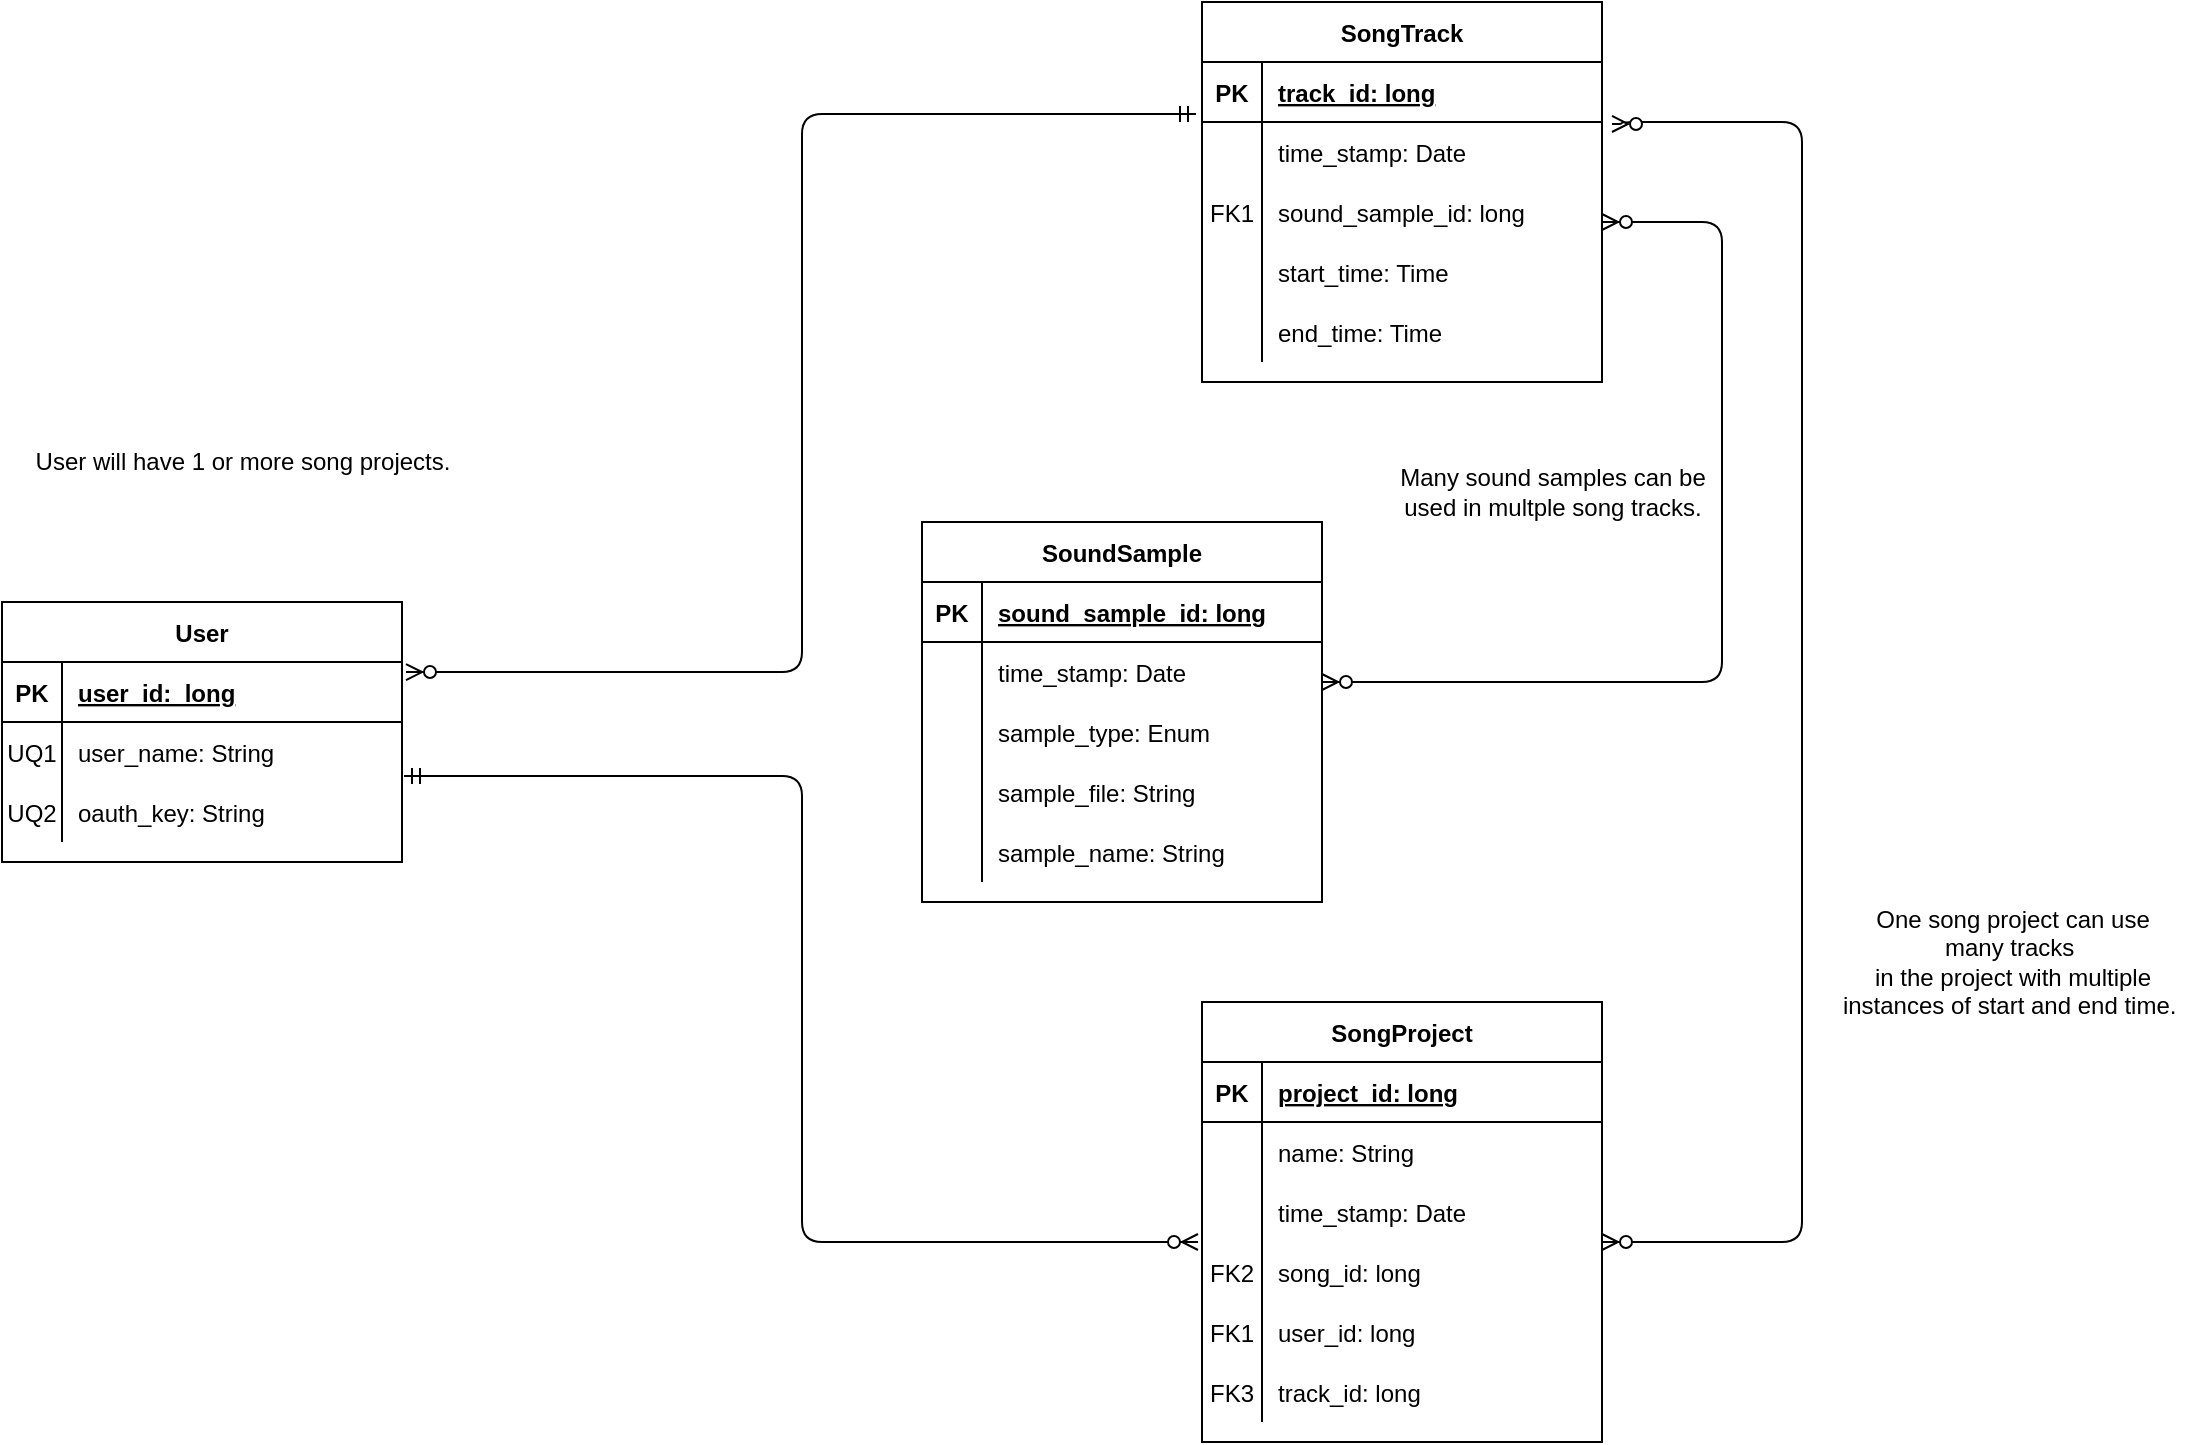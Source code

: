 <mxfile version="14.6.13" type="device"><diagram id="R2lEEEUBdFMjLlhIrx00" name="Page-1"><mxGraphModel dx="1422" dy="822" grid="1" gridSize="10" guides="1" tooltips="1" connect="1" arrows="1" fold="1" page="1" pageScale="1" pageWidth="850" pageHeight="1100" math="0" shadow="0" extFonts="Permanent Marker^https://fonts.googleapis.com/css?family=Permanent+Marker"><root><mxCell id="0"/><mxCell id="1" parent="0"/><mxCell id="C-vyLk0tnHw3VtMMgP7b-2" value="SoundSample" style="shape=table;startSize=30;container=1;collapsible=1;childLayout=tableLayout;fixedRows=1;rowLines=0;fontStyle=1;align=center;resizeLast=1;" parent="1" vertex="1"><mxGeometry x="520" y="320" width="200" height="190" as="geometry"/></mxCell><mxCell id="C-vyLk0tnHw3VtMMgP7b-3" value="" style="shape=partialRectangle;collapsible=0;dropTarget=0;pointerEvents=0;fillColor=none;points=[[0,0.5],[1,0.5]];portConstraint=eastwest;top=0;left=0;right=0;bottom=1;" parent="C-vyLk0tnHw3VtMMgP7b-2" vertex="1"><mxGeometry y="30" width="200" height="30" as="geometry"/></mxCell><mxCell id="C-vyLk0tnHw3VtMMgP7b-4" value="PK" style="shape=partialRectangle;overflow=hidden;connectable=0;fillColor=none;top=0;left=0;bottom=0;right=0;fontStyle=1;" parent="C-vyLk0tnHw3VtMMgP7b-3" vertex="1"><mxGeometry width="30" height="30" as="geometry"/></mxCell><mxCell id="C-vyLk0tnHw3VtMMgP7b-5" value="sound_sample_id: long" style="shape=partialRectangle;overflow=hidden;connectable=0;fillColor=none;top=0;left=0;bottom=0;right=0;align=left;spacingLeft=6;fontStyle=5;" parent="C-vyLk0tnHw3VtMMgP7b-3" vertex="1"><mxGeometry x="30" width="170" height="30" as="geometry"/></mxCell><mxCell id="C-vyLk0tnHw3VtMMgP7b-6" value="" style="shape=partialRectangle;collapsible=0;dropTarget=0;pointerEvents=0;fillColor=none;points=[[0,0.5],[1,0.5]];portConstraint=eastwest;top=0;left=0;right=0;bottom=0;" parent="C-vyLk0tnHw3VtMMgP7b-2" vertex="1"><mxGeometry y="60" width="200" height="30" as="geometry"/></mxCell><mxCell id="C-vyLk0tnHw3VtMMgP7b-7" value="" style="shape=partialRectangle;overflow=hidden;connectable=0;fillColor=none;top=0;left=0;bottom=0;right=0;" parent="C-vyLk0tnHw3VtMMgP7b-6" vertex="1"><mxGeometry width="30" height="30" as="geometry"/></mxCell><mxCell id="C-vyLk0tnHw3VtMMgP7b-8" value="time_stamp: Date" style="shape=partialRectangle;overflow=hidden;connectable=0;fillColor=none;top=0;left=0;bottom=0;right=0;align=left;spacingLeft=6;" parent="C-vyLk0tnHw3VtMMgP7b-6" vertex="1"><mxGeometry x="30" width="170" height="30" as="geometry"/></mxCell><mxCell id="C-vyLk0tnHw3VtMMgP7b-9" value="" style="shape=partialRectangle;collapsible=0;dropTarget=0;pointerEvents=0;fillColor=none;points=[[0,0.5],[1,0.5]];portConstraint=eastwest;top=0;left=0;right=0;bottom=0;" parent="C-vyLk0tnHw3VtMMgP7b-2" vertex="1"><mxGeometry y="90" width="200" height="30" as="geometry"/></mxCell><mxCell id="C-vyLk0tnHw3VtMMgP7b-10" value="" style="shape=partialRectangle;overflow=hidden;connectable=0;fillColor=none;top=0;left=0;bottom=0;right=0;" parent="C-vyLk0tnHw3VtMMgP7b-9" vertex="1"><mxGeometry width="30" height="30" as="geometry"/></mxCell><mxCell id="C-vyLk0tnHw3VtMMgP7b-11" value="sample_type: Enum" style="shape=partialRectangle;overflow=hidden;connectable=0;fillColor=none;top=0;left=0;bottom=0;right=0;align=left;spacingLeft=6;" parent="C-vyLk0tnHw3VtMMgP7b-9" vertex="1"><mxGeometry x="30" width="170" height="30" as="geometry"/></mxCell><mxCell id="p7n6hOxZLjQ7A7AwNIzD-4" value="" style="shape=partialRectangle;collapsible=0;dropTarget=0;pointerEvents=0;fillColor=none;points=[[0,0.5],[1,0.5]];portConstraint=eastwest;top=0;left=0;right=0;bottom=0;" parent="C-vyLk0tnHw3VtMMgP7b-2" vertex="1"><mxGeometry y="120" width="200" height="30" as="geometry"/></mxCell><mxCell id="p7n6hOxZLjQ7A7AwNIzD-5" value="" style="shape=partialRectangle;overflow=hidden;connectable=0;fillColor=none;top=0;left=0;bottom=0;right=0;" parent="p7n6hOxZLjQ7A7AwNIzD-4" vertex="1"><mxGeometry width="30" height="30" as="geometry"/></mxCell><mxCell id="p7n6hOxZLjQ7A7AwNIzD-6" value="sample_file: String" style="shape=partialRectangle;overflow=hidden;connectable=0;fillColor=none;top=0;left=0;bottom=0;right=0;align=left;spacingLeft=6;" parent="p7n6hOxZLjQ7A7AwNIzD-4" vertex="1"><mxGeometry x="30" width="170" height="30" as="geometry"/></mxCell><mxCell id="p7n6hOxZLjQ7A7AwNIzD-7" value="" style="shape=partialRectangle;collapsible=0;dropTarget=0;pointerEvents=0;fillColor=none;points=[[0,0.5],[1,0.5]];portConstraint=eastwest;top=0;left=0;right=0;bottom=0;" parent="C-vyLk0tnHw3VtMMgP7b-2" vertex="1"><mxGeometry y="150" width="200" height="30" as="geometry"/></mxCell><mxCell id="p7n6hOxZLjQ7A7AwNIzD-8" value="" style="shape=partialRectangle;overflow=hidden;connectable=0;fillColor=none;top=0;left=0;bottom=0;right=0;" parent="p7n6hOxZLjQ7A7AwNIzD-7" vertex="1"><mxGeometry width="30" height="30" as="geometry"/></mxCell><mxCell id="p7n6hOxZLjQ7A7AwNIzD-9" value="sample_name: String" style="shape=partialRectangle;overflow=hidden;connectable=0;fillColor=none;top=0;left=0;bottom=0;right=0;align=left;spacingLeft=6;" parent="p7n6hOxZLjQ7A7AwNIzD-7" vertex="1"><mxGeometry x="30" width="170" height="30" as="geometry"/></mxCell><mxCell id="C-vyLk0tnHw3VtMMgP7b-13" value="SongTrack" style="shape=table;startSize=30;container=1;collapsible=1;childLayout=tableLayout;fixedRows=1;rowLines=0;fontStyle=1;align=center;resizeLast=1;" parent="1" vertex="1"><mxGeometry x="660" y="60" width="200" height="190" as="geometry"/></mxCell><mxCell id="C-vyLk0tnHw3VtMMgP7b-14" value="" style="shape=partialRectangle;collapsible=0;dropTarget=0;pointerEvents=0;fillColor=none;points=[[0,0.5],[1,0.5]];portConstraint=eastwest;top=0;left=0;right=0;bottom=1;" parent="C-vyLk0tnHw3VtMMgP7b-13" vertex="1"><mxGeometry y="30" width="200" height="30" as="geometry"/></mxCell><mxCell id="C-vyLk0tnHw3VtMMgP7b-15" value="PK" style="shape=partialRectangle;overflow=hidden;connectable=0;fillColor=none;top=0;left=0;bottom=0;right=0;fontStyle=1;" parent="C-vyLk0tnHw3VtMMgP7b-14" vertex="1"><mxGeometry width="30" height="30" as="geometry"/></mxCell><mxCell id="C-vyLk0tnHw3VtMMgP7b-16" value="track_id: long" style="shape=partialRectangle;overflow=hidden;connectable=0;fillColor=none;top=0;left=0;bottom=0;right=0;align=left;spacingLeft=6;fontStyle=5;" parent="C-vyLk0tnHw3VtMMgP7b-14" vertex="1"><mxGeometry x="30" width="170" height="30" as="geometry"/></mxCell><mxCell id="C-vyLk0tnHw3VtMMgP7b-17" value="" style="shape=partialRectangle;collapsible=0;dropTarget=0;pointerEvents=0;fillColor=none;points=[[0,0.5],[1,0.5]];portConstraint=eastwest;top=0;left=0;right=0;bottom=0;" parent="C-vyLk0tnHw3VtMMgP7b-13" vertex="1"><mxGeometry y="60" width="200" height="30" as="geometry"/></mxCell><mxCell id="C-vyLk0tnHw3VtMMgP7b-18" value="" style="shape=partialRectangle;overflow=hidden;connectable=0;fillColor=none;top=0;left=0;bottom=0;right=0;" parent="C-vyLk0tnHw3VtMMgP7b-17" vertex="1"><mxGeometry width="30" height="30" as="geometry"/></mxCell><mxCell id="C-vyLk0tnHw3VtMMgP7b-19" value="time_stamp: Date" style="shape=partialRectangle;overflow=hidden;connectable=0;fillColor=none;top=0;left=0;bottom=0;right=0;align=left;spacingLeft=6;" parent="C-vyLk0tnHw3VtMMgP7b-17" vertex="1"><mxGeometry x="30" width="170" height="30" as="geometry"/></mxCell><mxCell id="C-vyLk0tnHw3VtMMgP7b-20" value="" style="shape=partialRectangle;collapsible=0;dropTarget=0;pointerEvents=0;fillColor=none;points=[[0,0.5],[1,0.5]];portConstraint=eastwest;top=0;left=0;right=0;bottom=0;" parent="C-vyLk0tnHw3VtMMgP7b-13" vertex="1"><mxGeometry y="90" width="200" height="30" as="geometry"/></mxCell><mxCell id="C-vyLk0tnHw3VtMMgP7b-21" value="FK1" style="shape=partialRectangle;overflow=hidden;connectable=0;fillColor=none;top=0;left=0;bottom=0;right=0;" parent="C-vyLk0tnHw3VtMMgP7b-20" vertex="1"><mxGeometry width="30" height="30" as="geometry"/></mxCell><mxCell id="C-vyLk0tnHw3VtMMgP7b-22" value="sound_sample_id: long" style="shape=partialRectangle;overflow=hidden;connectable=0;fillColor=none;top=0;left=0;bottom=0;right=0;align=left;spacingLeft=6;" parent="C-vyLk0tnHw3VtMMgP7b-20" vertex="1"><mxGeometry x="30" width="170" height="30" as="geometry"/></mxCell><mxCell id="XzRVWQddcWtQj9dWTsVF-41" value="" style="shape=partialRectangle;collapsible=0;dropTarget=0;pointerEvents=0;fillColor=none;points=[[0,0.5],[1,0.5]];portConstraint=eastwest;top=0;left=0;right=0;bottom=0;" parent="C-vyLk0tnHw3VtMMgP7b-13" vertex="1"><mxGeometry y="120" width="200" height="30" as="geometry"/></mxCell><mxCell id="XzRVWQddcWtQj9dWTsVF-42" value="" style="shape=partialRectangle;overflow=hidden;connectable=0;fillColor=none;top=0;left=0;bottom=0;right=0;" parent="XzRVWQddcWtQj9dWTsVF-41" vertex="1"><mxGeometry width="30" height="30" as="geometry"/></mxCell><mxCell id="XzRVWQddcWtQj9dWTsVF-43" value="start_time: Time" style="shape=partialRectangle;overflow=hidden;connectable=0;fillColor=none;top=0;left=0;bottom=0;right=0;align=left;spacingLeft=6;" parent="XzRVWQddcWtQj9dWTsVF-41" vertex="1"><mxGeometry x="30" width="170" height="30" as="geometry"/></mxCell><mxCell id="XzRVWQddcWtQj9dWTsVF-44" value="" style="shape=partialRectangle;collapsible=0;dropTarget=0;pointerEvents=0;fillColor=none;points=[[0,0.5],[1,0.5]];portConstraint=eastwest;top=0;left=0;right=0;bottom=0;" parent="C-vyLk0tnHw3VtMMgP7b-13" vertex="1"><mxGeometry y="150" width="200" height="30" as="geometry"/></mxCell><mxCell id="XzRVWQddcWtQj9dWTsVF-45" value="" style="shape=partialRectangle;overflow=hidden;connectable=0;fillColor=none;top=0;left=0;bottom=0;right=0;" parent="XzRVWQddcWtQj9dWTsVF-44" vertex="1"><mxGeometry width="30" height="30" as="geometry"/></mxCell><mxCell id="XzRVWQddcWtQj9dWTsVF-46" value="end_time: Time" style="shape=partialRectangle;overflow=hidden;connectable=0;fillColor=none;top=0;left=0;bottom=0;right=0;align=left;spacingLeft=6;" parent="XzRVWQddcWtQj9dWTsVF-44" vertex="1"><mxGeometry x="30" width="170" height="30" as="geometry"/></mxCell><mxCell id="C-vyLk0tnHw3VtMMgP7b-23" value="User" style="shape=table;startSize=30;container=1;collapsible=1;childLayout=tableLayout;fixedRows=1;rowLines=0;fontStyle=1;align=center;resizeLast=1;" parent="1" vertex="1"><mxGeometry x="60" y="360" width="200" height="130" as="geometry"/></mxCell><mxCell id="C-vyLk0tnHw3VtMMgP7b-24" value="" style="shape=partialRectangle;collapsible=0;dropTarget=0;pointerEvents=0;fillColor=none;points=[[0,0.5],[1,0.5]];portConstraint=eastwest;top=0;left=0;right=0;bottom=1;" parent="C-vyLk0tnHw3VtMMgP7b-23" vertex="1"><mxGeometry y="30" width="200" height="30" as="geometry"/></mxCell><mxCell id="C-vyLk0tnHw3VtMMgP7b-25" value="PK" style="shape=partialRectangle;overflow=hidden;connectable=0;fillColor=none;top=0;left=0;bottom=0;right=0;fontStyle=1;" parent="C-vyLk0tnHw3VtMMgP7b-24" vertex="1"><mxGeometry width="30" height="30" as="geometry"/></mxCell><mxCell id="C-vyLk0tnHw3VtMMgP7b-26" value="user_id:  long" style="shape=partialRectangle;overflow=hidden;connectable=0;fillColor=none;top=0;left=0;bottom=0;right=0;align=left;spacingLeft=6;fontStyle=5;" parent="C-vyLk0tnHw3VtMMgP7b-24" vertex="1"><mxGeometry x="30" width="170" height="30" as="geometry"/></mxCell><mxCell id="C-vyLk0tnHw3VtMMgP7b-27" value="" style="shape=partialRectangle;collapsible=0;dropTarget=0;pointerEvents=0;fillColor=none;points=[[0,0.5],[1,0.5]];portConstraint=eastwest;top=0;left=0;right=0;bottom=0;" parent="C-vyLk0tnHw3VtMMgP7b-23" vertex="1"><mxGeometry y="60" width="200" height="30" as="geometry"/></mxCell><mxCell id="C-vyLk0tnHw3VtMMgP7b-28" value="UQ1" style="shape=partialRectangle;overflow=hidden;connectable=0;fillColor=none;top=0;left=0;bottom=0;right=0;" parent="C-vyLk0tnHw3VtMMgP7b-27" vertex="1"><mxGeometry width="30" height="30" as="geometry"/></mxCell><mxCell id="C-vyLk0tnHw3VtMMgP7b-29" value="user_name: String" style="shape=partialRectangle;overflow=hidden;connectable=0;fillColor=none;top=0;left=0;bottom=0;right=0;align=left;spacingLeft=6;" parent="C-vyLk0tnHw3VtMMgP7b-27" vertex="1"><mxGeometry x="30" width="170" height="30" as="geometry"/></mxCell><mxCell id="2" value="" style="shape=partialRectangle;collapsible=0;dropTarget=0;pointerEvents=0;fillColor=none;points=[[0,0.5],[1,0.5]];portConstraint=eastwest;top=0;left=0;right=0;bottom=0;" parent="C-vyLk0tnHw3VtMMgP7b-23" vertex="1"><mxGeometry y="90" width="200" height="30" as="geometry"/></mxCell><mxCell id="3" value="UQ2" style="shape=partialRectangle;overflow=hidden;connectable=0;fillColor=none;top=0;left=0;bottom=0;right=0;" parent="2" vertex="1"><mxGeometry width="30" height="30" as="geometry"/></mxCell><mxCell id="4" value="oauth_key: String" style="shape=partialRectangle;overflow=hidden;connectable=0;fillColor=none;top=0;left=0;bottom=0;right=0;align=left;spacingLeft=6;" parent="2" vertex="1"><mxGeometry x="30" width="170" height="30" as="geometry"/></mxCell><mxCell id="XzRVWQddcWtQj9dWTsVF-5" value="SongProject" style="shape=table;startSize=30;container=1;collapsible=1;childLayout=tableLayout;fixedRows=1;rowLines=0;fontStyle=1;align=center;resizeLast=1;" parent="1" vertex="1"><mxGeometry x="660" y="560" width="200" height="220" as="geometry"/></mxCell><mxCell id="XzRVWQddcWtQj9dWTsVF-6" value="" style="shape=partialRectangle;collapsible=0;dropTarget=0;pointerEvents=0;fillColor=none;top=0;left=0;bottom=1;right=0;points=[[0,0.5],[1,0.5]];portConstraint=eastwest;" parent="XzRVWQddcWtQj9dWTsVF-5" vertex="1"><mxGeometry y="30" width="200" height="30" as="geometry"/></mxCell><mxCell id="XzRVWQddcWtQj9dWTsVF-7" value="PK" style="shape=partialRectangle;connectable=0;fillColor=none;top=0;left=0;bottom=0;right=0;fontStyle=1;overflow=hidden;" parent="XzRVWQddcWtQj9dWTsVF-6" vertex="1"><mxGeometry width="30" height="30" as="geometry"/></mxCell><mxCell id="XzRVWQddcWtQj9dWTsVF-8" value="project_id: long" style="shape=partialRectangle;connectable=0;fillColor=none;top=0;left=0;bottom=0;right=0;align=left;spacingLeft=6;fontStyle=5;overflow=hidden;" parent="XzRVWQddcWtQj9dWTsVF-6" vertex="1"><mxGeometry x="30" width="170" height="30" as="geometry"/></mxCell><mxCell id="XzRVWQddcWtQj9dWTsVF-15" value="" style="shape=partialRectangle;collapsible=0;dropTarget=0;pointerEvents=0;fillColor=none;top=0;left=0;bottom=0;right=0;points=[[0,0.5],[1,0.5]];portConstraint=eastwest;" parent="XzRVWQddcWtQj9dWTsVF-5" vertex="1"><mxGeometry y="60" width="200" height="30" as="geometry"/></mxCell><mxCell id="XzRVWQddcWtQj9dWTsVF-16" value="" style="shape=partialRectangle;connectable=0;fillColor=none;top=0;left=0;bottom=0;right=0;editable=1;overflow=hidden;" parent="XzRVWQddcWtQj9dWTsVF-15" vertex="1"><mxGeometry width="30" height="30" as="geometry"/></mxCell><mxCell id="XzRVWQddcWtQj9dWTsVF-17" value="name: String" style="shape=partialRectangle;connectable=0;fillColor=none;top=0;left=0;bottom=0;right=0;align=left;spacingLeft=6;overflow=hidden;" parent="XzRVWQddcWtQj9dWTsVF-15" vertex="1"><mxGeometry x="30" width="170" height="30" as="geometry"/></mxCell><mxCell id="XzRVWQddcWtQj9dWTsVF-9" value="" style="shape=partialRectangle;collapsible=0;dropTarget=0;pointerEvents=0;fillColor=none;top=0;left=0;bottom=0;right=0;points=[[0,0.5],[1,0.5]];portConstraint=eastwest;" parent="XzRVWQddcWtQj9dWTsVF-5" vertex="1"><mxGeometry y="90" width="200" height="30" as="geometry"/></mxCell><mxCell id="XzRVWQddcWtQj9dWTsVF-10" value="" style="shape=partialRectangle;connectable=0;fillColor=none;top=0;left=0;bottom=0;right=0;editable=1;overflow=hidden;" parent="XzRVWQddcWtQj9dWTsVF-9" vertex="1"><mxGeometry width="30" height="30" as="geometry"/></mxCell><mxCell id="XzRVWQddcWtQj9dWTsVF-11" value="time_stamp: Date" style="shape=partialRectangle;connectable=0;fillColor=none;top=0;left=0;bottom=0;right=0;align=left;spacingLeft=6;overflow=hidden;" parent="XzRVWQddcWtQj9dWTsVF-9" vertex="1"><mxGeometry x="30" width="170" height="30" as="geometry"/></mxCell><mxCell id="XzRVWQddcWtQj9dWTsVF-27" value="" style="shape=partialRectangle;collapsible=0;dropTarget=0;pointerEvents=0;fillColor=none;top=0;left=0;bottom=0;right=0;points=[[0,0.5],[1,0.5]];portConstraint=eastwest;" parent="XzRVWQddcWtQj9dWTsVF-5" vertex="1"><mxGeometry y="120" width="200" height="30" as="geometry"/></mxCell><mxCell id="XzRVWQddcWtQj9dWTsVF-28" value="FK2" style="shape=partialRectangle;connectable=0;fillColor=none;top=0;left=0;bottom=0;right=0;editable=1;overflow=hidden;" parent="XzRVWQddcWtQj9dWTsVF-27" vertex="1"><mxGeometry width="30" height="30" as="geometry"/></mxCell><mxCell id="XzRVWQddcWtQj9dWTsVF-29" value="song_id: long" style="shape=partialRectangle;connectable=0;fillColor=none;top=0;left=0;bottom=0;right=0;align=left;spacingLeft=6;overflow=hidden;" parent="XzRVWQddcWtQj9dWTsVF-27" vertex="1"><mxGeometry x="30" width="170" height="30" as="geometry"/></mxCell><mxCell id="XzRVWQddcWtQj9dWTsVF-31" value="" style="shape=partialRectangle;collapsible=0;dropTarget=0;pointerEvents=0;fillColor=none;top=0;left=0;bottom=0;right=0;points=[[0,0.5],[1,0.5]];portConstraint=eastwest;" parent="XzRVWQddcWtQj9dWTsVF-5" vertex="1"><mxGeometry y="150" width="200" height="30" as="geometry"/></mxCell><mxCell id="XzRVWQddcWtQj9dWTsVF-32" value="FK1" style="shape=partialRectangle;connectable=0;fillColor=none;top=0;left=0;bottom=0;right=0;editable=1;overflow=hidden;" parent="XzRVWQddcWtQj9dWTsVF-31" vertex="1"><mxGeometry width="30" height="30" as="geometry"/></mxCell><mxCell id="XzRVWQddcWtQj9dWTsVF-33" value="user_id: long" style="shape=partialRectangle;connectable=0;fillColor=none;top=0;left=0;bottom=0;right=0;align=left;spacingLeft=6;overflow=hidden;" parent="XzRVWQddcWtQj9dWTsVF-31" vertex="1"><mxGeometry x="30" width="170" height="30" as="geometry"/></mxCell><mxCell id="Pid6TMDYZhzoslk2msFJ-4" value="" style="shape=partialRectangle;collapsible=0;dropTarget=0;pointerEvents=0;fillColor=none;top=0;left=0;bottom=0;right=0;points=[[0,0.5],[1,0.5]];portConstraint=eastwest;" parent="XzRVWQddcWtQj9dWTsVF-5" vertex="1"><mxGeometry y="180" width="200" height="30" as="geometry"/></mxCell><mxCell id="Pid6TMDYZhzoslk2msFJ-5" value="FK3" style="shape=partialRectangle;connectable=0;fillColor=none;top=0;left=0;bottom=0;right=0;editable=1;overflow=hidden;" parent="Pid6TMDYZhzoslk2msFJ-4" vertex="1"><mxGeometry width="30" height="30" as="geometry"/></mxCell><mxCell id="Pid6TMDYZhzoslk2msFJ-6" value="track_id: long" style="shape=partialRectangle;connectable=0;fillColor=none;top=0;left=0;bottom=0;right=0;align=left;spacingLeft=6;overflow=hidden;" parent="Pid6TMDYZhzoslk2msFJ-4" vertex="1"><mxGeometry x="30" width="170" height="30" as="geometry"/></mxCell><mxCell id="XzRVWQddcWtQj9dWTsVF-34" value="" style="fontSize=12;html=1;endArrow=ERzeroToMany;startArrow=ERmandOne;endFill=1;exitX=1.005;exitY=-0.1;exitDx=0;exitDy=0;exitPerimeter=0;edgeStyle=orthogonalEdgeStyle;entryX=-0.01;entryY=0;entryDx=0;entryDy=0;entryPerimeter=0;" parent="1" source="2" target="XzRVWQddcWtQj9dWTsVF-27" edge="1"><mxGeometry width="100" height="100" relative="1" as="geometry"><mxPoint x="210" y="220" as="sourcePoint"/><mxPoint x="630" y="670" as="targetPoint"/><Array as="points"><mxPoint x="460" y="447"/><mxPoint x="460" y="680"/></Array></mxGeometry></mxCell><mxCell id="XzRVWQddcWtQj9dWTsVF-47" value="" style="fontSize=12;html=1;endArrow=ERzeroToMany;startArrow=ERzeroToMany;edgeStyle=orthogonalEdgeStyle;endFill=1;startFill=1;" parent="1" edge="1"><mxGeometry width="100" height="100" relative="1" as="geometry"><mxPoint x="860" y="170" as="sourcePoint"/><mxPoint x="720" y="400" as="targetPoint"/><Array as="points"><mxPoint x="920" y="170"/><mxPoint x="920" y="400"/></Array></mxGeometry></mxCell><mxCell id="XzRVWQddcWtQj9dWTsVF-48" value="" style="fontSize=12;html=1;endArrow=ERzeroToMany;startArrow=ERmandOne;exitX=-0.015;exitY=-0.133;exitDx=0;exitDy=0;exitPerimeter=0;startFill=0;entryX=1.01;entryY=0.167;entryDx=0;entryDy=0;entryPerimeter=0;edgeStyle=orthogonalEdgeStyle;" parent="1" source="C-vyLk0tnHw3VtMMgP7b-17" target="C-vyLk0tnHw3VtMMgP7b-24" edge="1"><mxGeometry width="100" height="100" relative="1" as="geometry"><mxPoint x="380" y="460" as="sourcePoint"/><mxPoint x="360" y="450" as="targetPoint"/></mxGeometry></mxCell><mxCell id="XzRVWQddcWtQj9dWTsVF-49" value="User will have 1 or more song projects." style="text;html=1;align=center;verticalAlign=middle;resizable=0;points=[];autosize=1;strokeColor=none;" parent="1" vertex="1"><mxGeometry x="70" y="280" width="220" height="20" as="geometry"/></mxCell><mxCell id="XzRVWQddcWtQj9dWTsVF-52" value="One song project can use &lt;br&gt;many tracks&amp;nbsp;&lt;br&gt;in the project with multiple &lt;br&gt;instances of start and end time.&amp;nbsp;" style="text;html=1;align=center;verticalAlign=middle;resizable=0;points=[];autosize=1;strokeColor=none;" parent="1" vertex="1"><mxGeometry x="970" y="510" width="190" height="60" as="geometry"/></mxCell><mxCell id="XzRVWQddcWtQj9dWTsVF-53" value="Many sound samples can be&lt;br&gt;used in multple song tracks." style="text;html=1;align=center;verticalAlign=middle;resizable=0;points=[];autosize=1;strokeColor=none;" parent="1" vertex="1"><mxGeometry x="750" y="290" width="170" height="30" as="geometry"/></mxCell><mxCell id="1mnsHcY8xZua_cQAJxI7-4" value="" style="fontSize=12;html=1;endArrow=ERzeroToMany;startArrow=ERzeroToMany;edgeStyle=orthogonalEdgeStyle;endFill=1;startFill=1;entryX=1;entryY=1;entryDx=0;entryDy=0;entryPerimeter=0;exitX=1.025;exitY=0.033;exitDx=0;exitDy=0;exitPerimeter=0;" edge="1" parent="1" source="C-vyLk0tnHw3VtMMgP7b-17" target="XzRVWQddcWtQj9dWTsVF-9"><mxGeometry width="100" height="100" relative="1" as="geometry"><mxPoint x="870" y="180" as="sourcePoint"/><mxPoint x="920" y="680" as="targetPoint"/><Array as="points"><mxPoint x="870" y="121"/><mxPoint x="870" y="120"/><mxPoint x="960" y="120"/><mxPoint x="960" y="680"/></Array></mxGeometry></mxCell></root></mxGraphModel></diagram></mxfile>